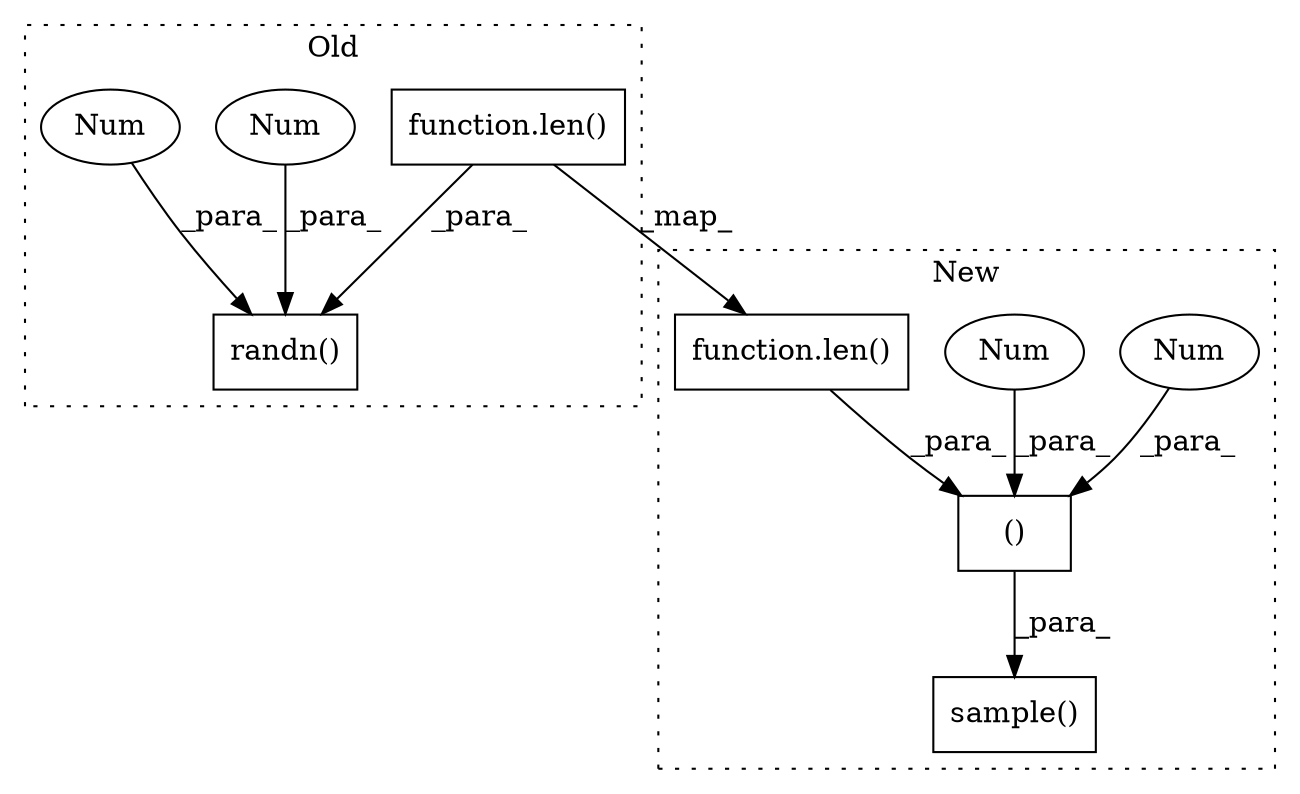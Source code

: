digraph G {
subgraph cluster0 {
1 [label="randn()" a="75" s="6103,6172" l="12,1" shape="box"];
3 [label="Num" a="76" s="6171" l="1" shape="ellipse"];
4 [label="Num" a="76" s="6168" l="1" shape="ellipse"];
9 [label="function.len()" a="75" s="6115,6123" l="4,1" shape="box"];
label = "Old";
style="dotted";
}
subgraph cluster1 {
2 [label="()" a="54" s="6254" l="48" shape="box"];
5 [label="sample()" a="75" s="6220,6303" l="24,1" shape="box"];
6 [label="Num" a="76" s="6301" l="1" shape="ellipse"];
7 [label="Num" a="76" s="6298" l="1" shape="ellipse"];
8 [label="function.len()" a="75" s="6245,6253" l="4,1" shape="box"];
label = "New";
style="dotted";
}
2 -> 5 [label="_para_"];
3 -> 1 [label="_para_"];
4 -> 1 [label="_para_"];
6 -> 2 [label="_para_"];
7 -> 2 [label="_para_"];
8 -> 2 [label="_para_"];
9 -> 1 [label="_para_"];
9 -> 8 [label="_map_"];
}